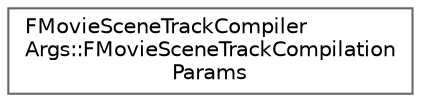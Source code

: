 digraph "Graphical Class Hierarchy"
{
 // INTERACTIVE_SVG=YES
 // LATEX_PDF_SIZE
  bgcolor="transparent";
  edge [fontname=Helvetica,fontsize=10,labelfontname=Helvetica,labelfontsize=10];
  node [fontname=Helvetica,fontsize=10,shape=box,height=0.2,width=0.4];
  rankdir="LR";
  Node0 [id="Node000000",label="FMovieSceneTrackCompiler\lArgs::FMovieSceneTrackCompilation\lParams",height=0.2,width=0.4,color="grey40", fillcolor="white", style="filled",URL="$d8/d0e/structFMovieSceneTrackCompilerArgs_1_1FMovieSceneTrackCompilationParams.html",tooltip=" "];
}
